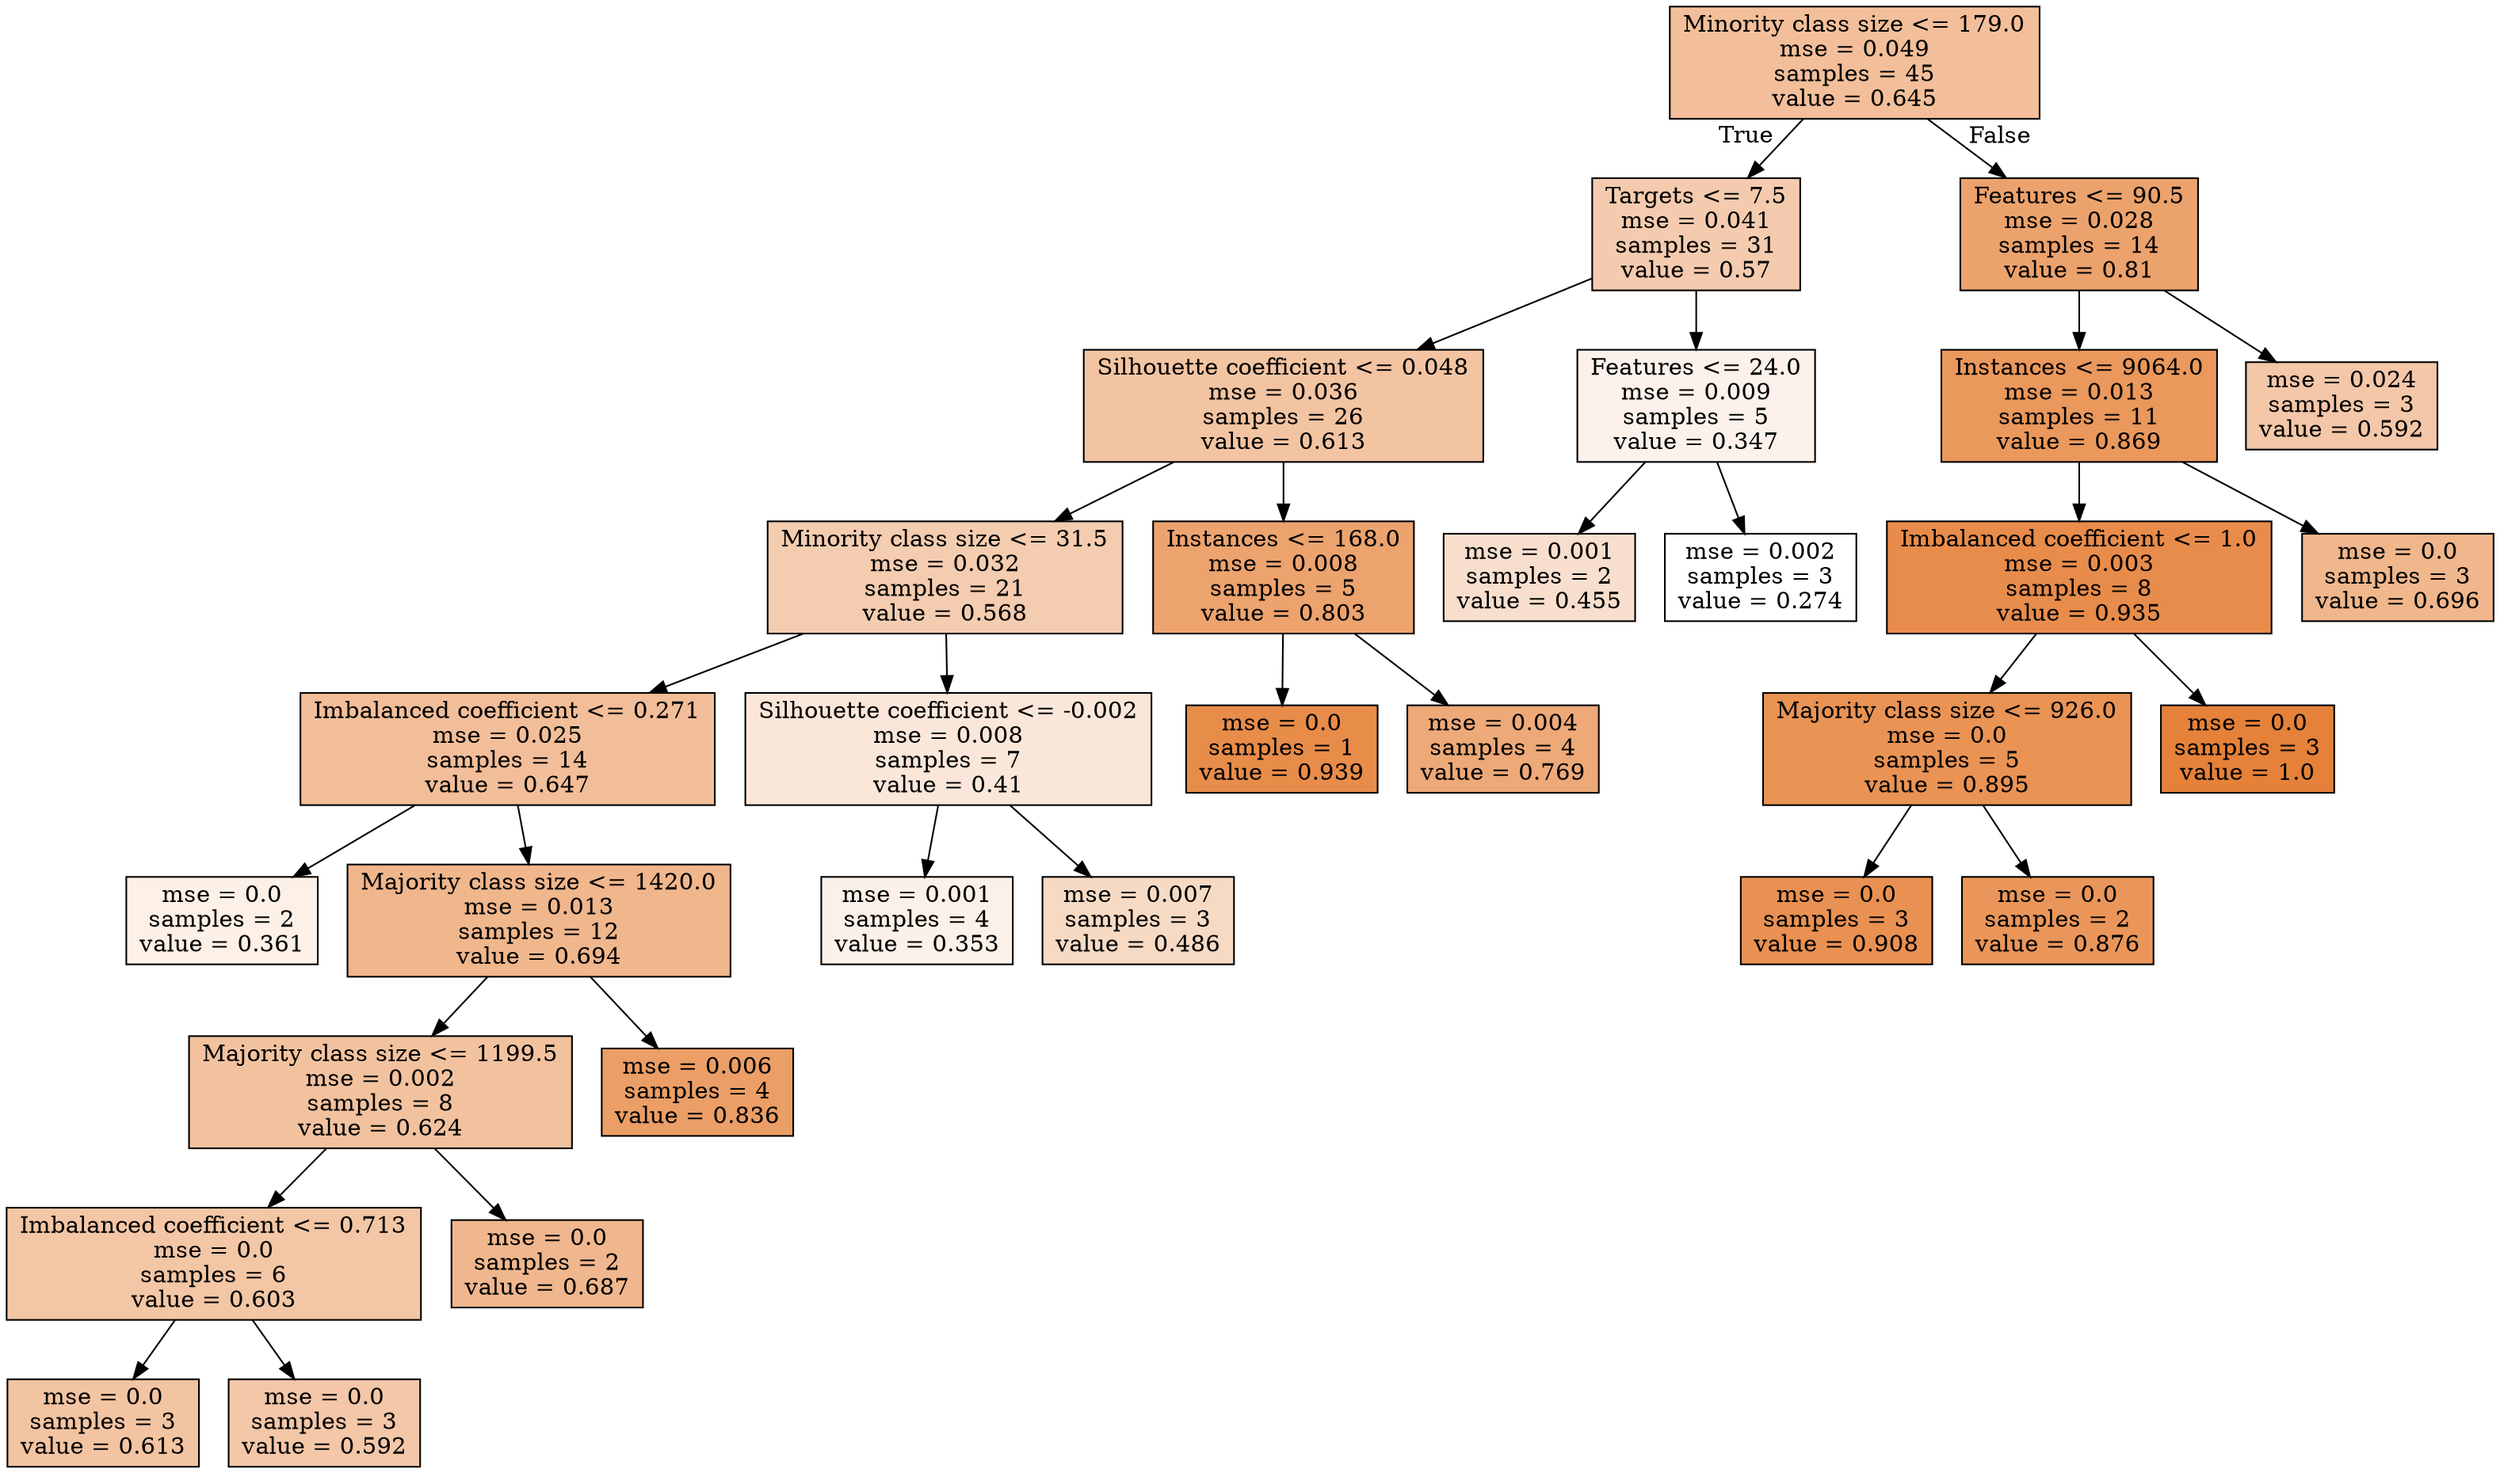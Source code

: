 digraph Tree {
node [shape=box, style="filled", color="black"] ;
0 [label="Minority class size <= 179.0\nmse = 0.049\nsamples = 45\nvalue = 0.645", fillcolor="#e5813982"] ;
1 [label="Targets <= 7.5\nmse = 0.041\nsamples = 31\nvalue = 0.57", fillcolor="#e5813968"] ;
0 -> 1 [labeldistance=2.5, labelangle=45, headlabel="True"] ;
2 [label="Silhouette coefficient <= 0.048\nmse = 0.036\nsamples = 26\nvalue = 0.613", fillcolor="#e5813977"] ;
1 -> 2 ;
3 [label="Minority class size <= 31.5\nmse = 0.032\nsamples = 21\nvalue = 0.568", fillcolor="#e5813967"] ;
2 -> 3 ;
4 [label="Imbalanced coefficient <= 0.271\nmse = 0.025\nsamples = 14\nvalue = 0.647", fillcolor="#e5813983"] ;
3 -> 4 ;
5 [label="mse = 0.0\nsamples = 2\nvalue = 0.361", fillcolor="#e581391e"] ;
4 -> 5 ;
6 [label="Majority class size <= 1420.0\nmse = 0.013\nsamples = 12\nvalue = 0.694", fillcolor="#e5813994"] ;
4 -> 6 ;
7 [label="Majority class size <= 1199.5\nmse = 0.002\nsamples = 8\nvalue = 0.624", fillcolor="#e581397b"] ;
6 -> 7 ;
8 [label="Imbalanced coefficient <= 0.713\nmse = 0.0\nsamples = 6\nvalue = 0.603", fillcolor="#e5813973"] ;
7 -> 8 ;
9 [label="mse = 0.0\nsamples = 3\nvalue = 0.613", fillcolor="#e5813977"] ;
8 -> 9 ;
10 [label="mse = 0.0\nsamples = 3\nvalue = 0.592", fillcolor="#e5813970"] ;
8 -> 10 ;
11 [label="mse = 0.0\nsamples = 2\nvalue = 0.687", fillcolor="#e5813991"] ;
7 -> 11 ;
12 [label="mse = 0.006\nsamples = 4\nvalue = 0.836", fillcolor="#e58139c5"] ;
6 -> 12 ;
13 [label="Silhouette coefficient <= -0.002\nmse = 0.008\nsamples = 7\nvalue = 0.41", fillcolor="#e5813930"] ;
3 -> 13 ;
14 [label="mse = 0.001\nsamples = 4\nvalue = 0.353", fillcolor="#e581391c"] ;
13 -> 14 ;
15 [label="mse = 0.007\nsamples = 3\nvalue = 0.486", fillcolor="#e581394b"] ;
13 -> 15 ;
16 [label="Instances <= 168.0\nmse = 0.008\nsamples = 5\nvalue = 0.803", fillcolor="#e58139ba"] ;
2 -> 16 ;
17 [label="mse = 0.0\nsamples = 1\nvalue = 0.939", fillcolor="#e58139e9"] ;
16 -> 17 ;
18 [label="mse = 0.004\nsamples = 4\nvalue = 0.769", fillcolor="#e58139ae"] ;
16 -> 18 ;
19 [label="Features <= 24.0\nmse = 0.009\nsamples = 5\nvalue = 0.347", fillcolor="#e5813919"] ;
1 -> 19 ;
20 [label="mse = 0.001\nsamples = 2\nvalue = 0.455", fillcolor="#e5813940"] ;
19 -> 20 ;
21 [label="mse = 0.002\nsamples = 3\nvalue = 0.274", fillcolor="#e5813900"] ;
19 -> 21 ;
22 [label="Features <= 90.5\nmse = 0.028\nsamples = 14\nvalue = 0.81", fillcolor="#e58139bc"] ;
0 -> 22 [labeldistance=2.5, labelangle=-45, headlabel="False"] ;
23 [label="Instances <= 9064.0\nmse = 0.013\nsamples = 11\nvalue = 0.869", fillcolor="#e58139d1"] ;
22 -> 23 ;
24 [label="Imbalanced coefficient <= 1.0\nmse = 0.003\nsamples = 8\nvalue = 0.935", fillcolor="#e58139e8"] ;
23 -> 24 ;
25 [label="Majority class size <= 926.0\nmse = 0.0\nsamples = 5\nvalue = 0.895", fillcolor="#e58139da"] ;
24 -> 25 ;
26 [label="mse = 0.0\nsamples = 3\nvalue = 0.908", fillcolor="#e58139df"] ;
25 -> 26 ;
27 [label="mse = 0.0\nsamples = 2\nvalue = 0.876", fillcolor="#e58139d4"] ;
25 -> 27 ;
28 [label="mse = 0.0\nsamples = 3\nvalue = 1.0", fillcolor="#e58139ff"] ;
24 -> 28 ;
29 [label="mse = 0.0\nsamples = 3\nvalue = 0.696", fillcolor="#e5813994"] ;
23 -> 29 ;
30 [label="mse = 0.024\nsamples = 3\nvalue = 0.592", fillcolor="#e5813970"] ;
22 -> 30 ;
}